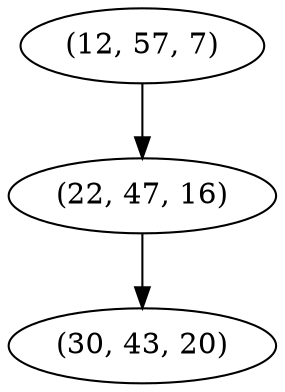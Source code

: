 digraph tree {
    "(12, 57, 7)";
    "(22, 47, 16)";
    "(30, 43, 20)";
    "(12, 57, 7)" -> "(22, 47, 16)";
    "(22, 47, 16)" -> "(30, 43, 20)";
}
